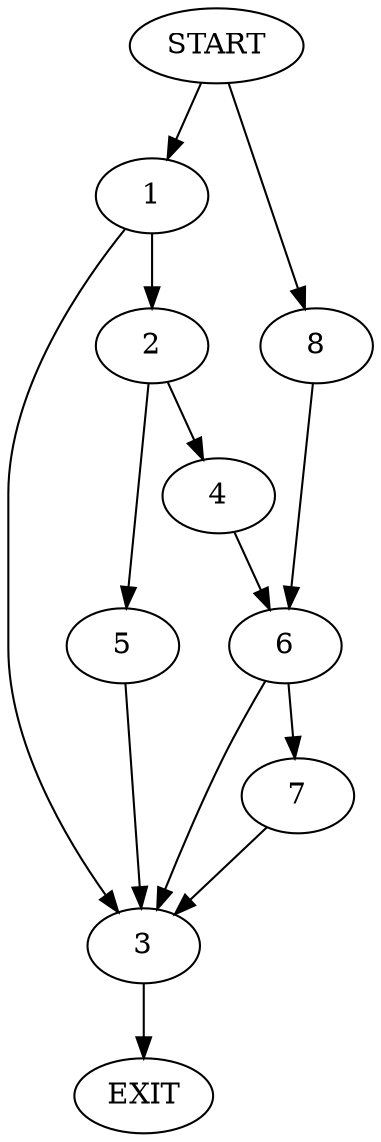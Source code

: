 digraph {
0 [label="START"]
9 [label="EXIT"]
0 -> 1
1 -> 2
1 -> 3
2 -> 4
2 -> 5
3 -> 9
5 -> 3
4 -> 6
6 -> 7
6 -> 3
0 -> 8
8 -> 6
7 -> 3
}
